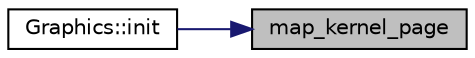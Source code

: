 digraph "map_kernel_page"
{
 // LATEX_PDF_SIZE
  edge [fontname="Helvetica",fontsize="10",labelfontname="Helvetica",labelfontsize="10"];
  node [fontname="Helvetica",fontsize="10",shape=record];
  rankdir="RL";
  Node1 [label="map_kernel_page",height=0.2,width=0.4,color="black", fillcolor="grey75", style="filled", fontcolor="black",tooltip=" "];
  Node1 -> Node2 [dir="back",color="midnightblue",fontsize="10",style="solid",fontname="Helvetica"];
  Node2 [label="Graphics::init",height=0.2,width=0.4,color="black", fillcolor="white", style="filled",URL="$d6/d9b/namespace_graphics.html#a07a66de579f4136325cb15218dd71110",tooltip="Initializes the framebuffer (if available)"];
}
